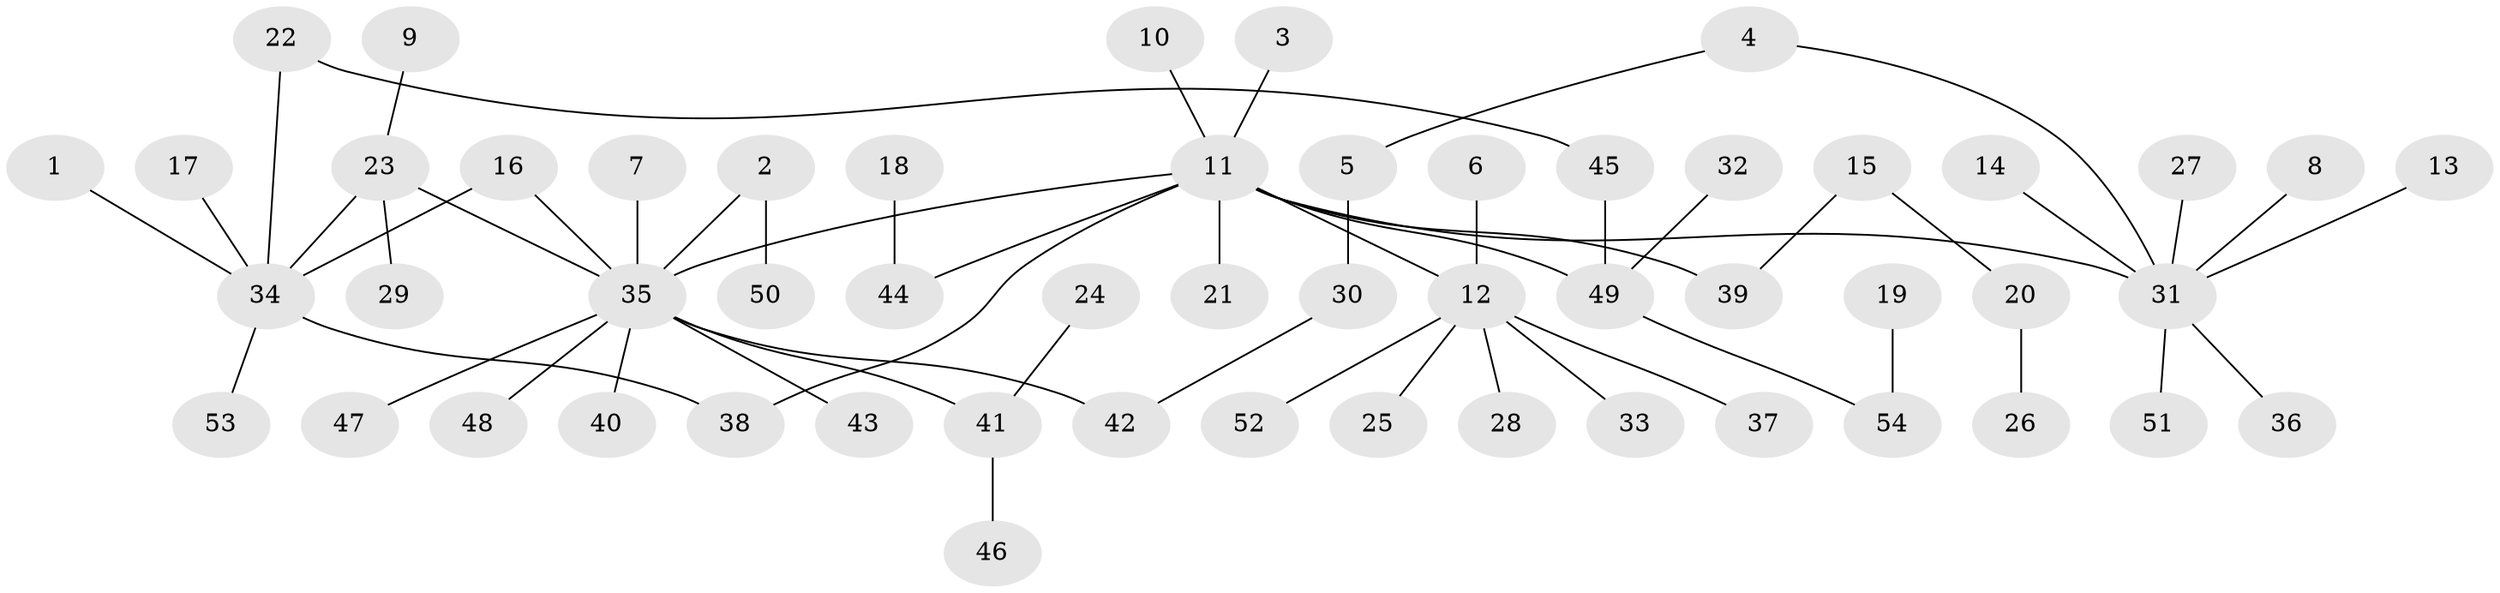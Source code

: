 // original degree distribution, {12: 0.011235955056179775, 4: 0.0449438202247191, 8: 0.011235955056179775, 9: 0.02247191011235955, 2: 0.12359550561797752, 13: 0.011235955056179775, 1: 0.6629213483146067, 6: 0.02247191011235955, 3: 0.0898876404494382}
// Generated by graph-tools (version 1.1) at 2025/36/03/04/25 23:36:45]
// undirected, 54 vertices, 57 edges
graph export_dot {
  node [color=gray90,style=filled];
  1;
  2;
  3;
  4;
  5;
  6;
  7;
  8;
  9;
  10;
  11;
  12;
  13;
  14;
  15;
  16;
  17;
  18;
  19;
  20;
  21;
  22;
  23;
  24;
  25;
  26;
  27;
  28;
  29;
  30;
  31;
  32;
  33;
  34;
  35;
  36;
  37;
  38;
  39;
  40;
  41;
  42;
  43;
  44;
  45;
  46;
  47;
  48;
  49;
  50;
  51;
  52;
  53;
  54;
  1 -- 34 [weight=1.0];
  2 -- 35 [weight=1.0];
  2 -- 50 [weight=1.0];
  3 -- 11 [weight=1.0];
  4 -- 5 [weight=1.0];
  4 -- 31 [weight=1.0];
  5 -- 30 [weight=1.0];
  6 -- 12 [weight=1.0];
  7 -- 35 [weight=1.0];
  8 -- 31 [weight=1.0];
  9 -- 23 [weight=1.0];
  10 -- 11 [weight=1.0];
  11 -- 12 [weight=1.0];
  11 -- 21 [weight=1.0];
  11 -- 31 [weight=1.0];
  11 -- 35 [weight=1.0];
  11 -- 38 [weight=1.0];
  11 -- 39 [weight=1.0];
  11 -- 44 [weight=1.0];
  11 -- 49 [weight=1.0];
  12 -- 25 [weight=1.0];
  12 -- 28 [weight=1.0];
  12 -- 33 [weight=1.0];
  12 -- 37 [weight=1.0];
  12 -- 52 [weight=1.0];
  13 -- 31 [weight=1.0];
  14 -- 31 [weight=1.0];
  15 -- 20 [weight=1.0];
  15 -- 39 [weight=1.0];
  16 -- 34 [weight=1.0];
  16 -- 35 [weight=1.0];
  17 -- 34 [weight=1.0];
  18 -- 44 [weight=1.0];
  19 -- 54 [weight=1.0];
  20 -- 26 [weight=1.0];
  22 -- 34 [weight=1.0];
  22 -- 45 [weight=1.0];
  23 -- 29 [weight=1.0];
  23 -- 34 [weight=1.0];
  23 -- 35 [weight=1.0];
  24 -- 41 [weight=1.0];
  27 -- 31 [weight=1.0];
  30 -- 42 [weight=1.0];
  31 -- 36 [weight=1.0];
  31 -- 51 [weight=1.0];
  32 -- 49 [weight=1.0];
  34 -- 38 [weight=1.0];
  34 -- 53 [weight=1.0];
  35 -- 40 [weight=1.0];
  35 -- 41 [weight=1.0];
  35 -- 42 [weight=1.0];
  35 -- 43 [weight=1.0];
  35 -- 47 [weight=1.0];
  35 -- 48 [weight=1.0];
  41 -- 46 [weight=1.0];
  45 -- 49 [weight=1.0];
  49 -- 54 [weight=1.0];
}
